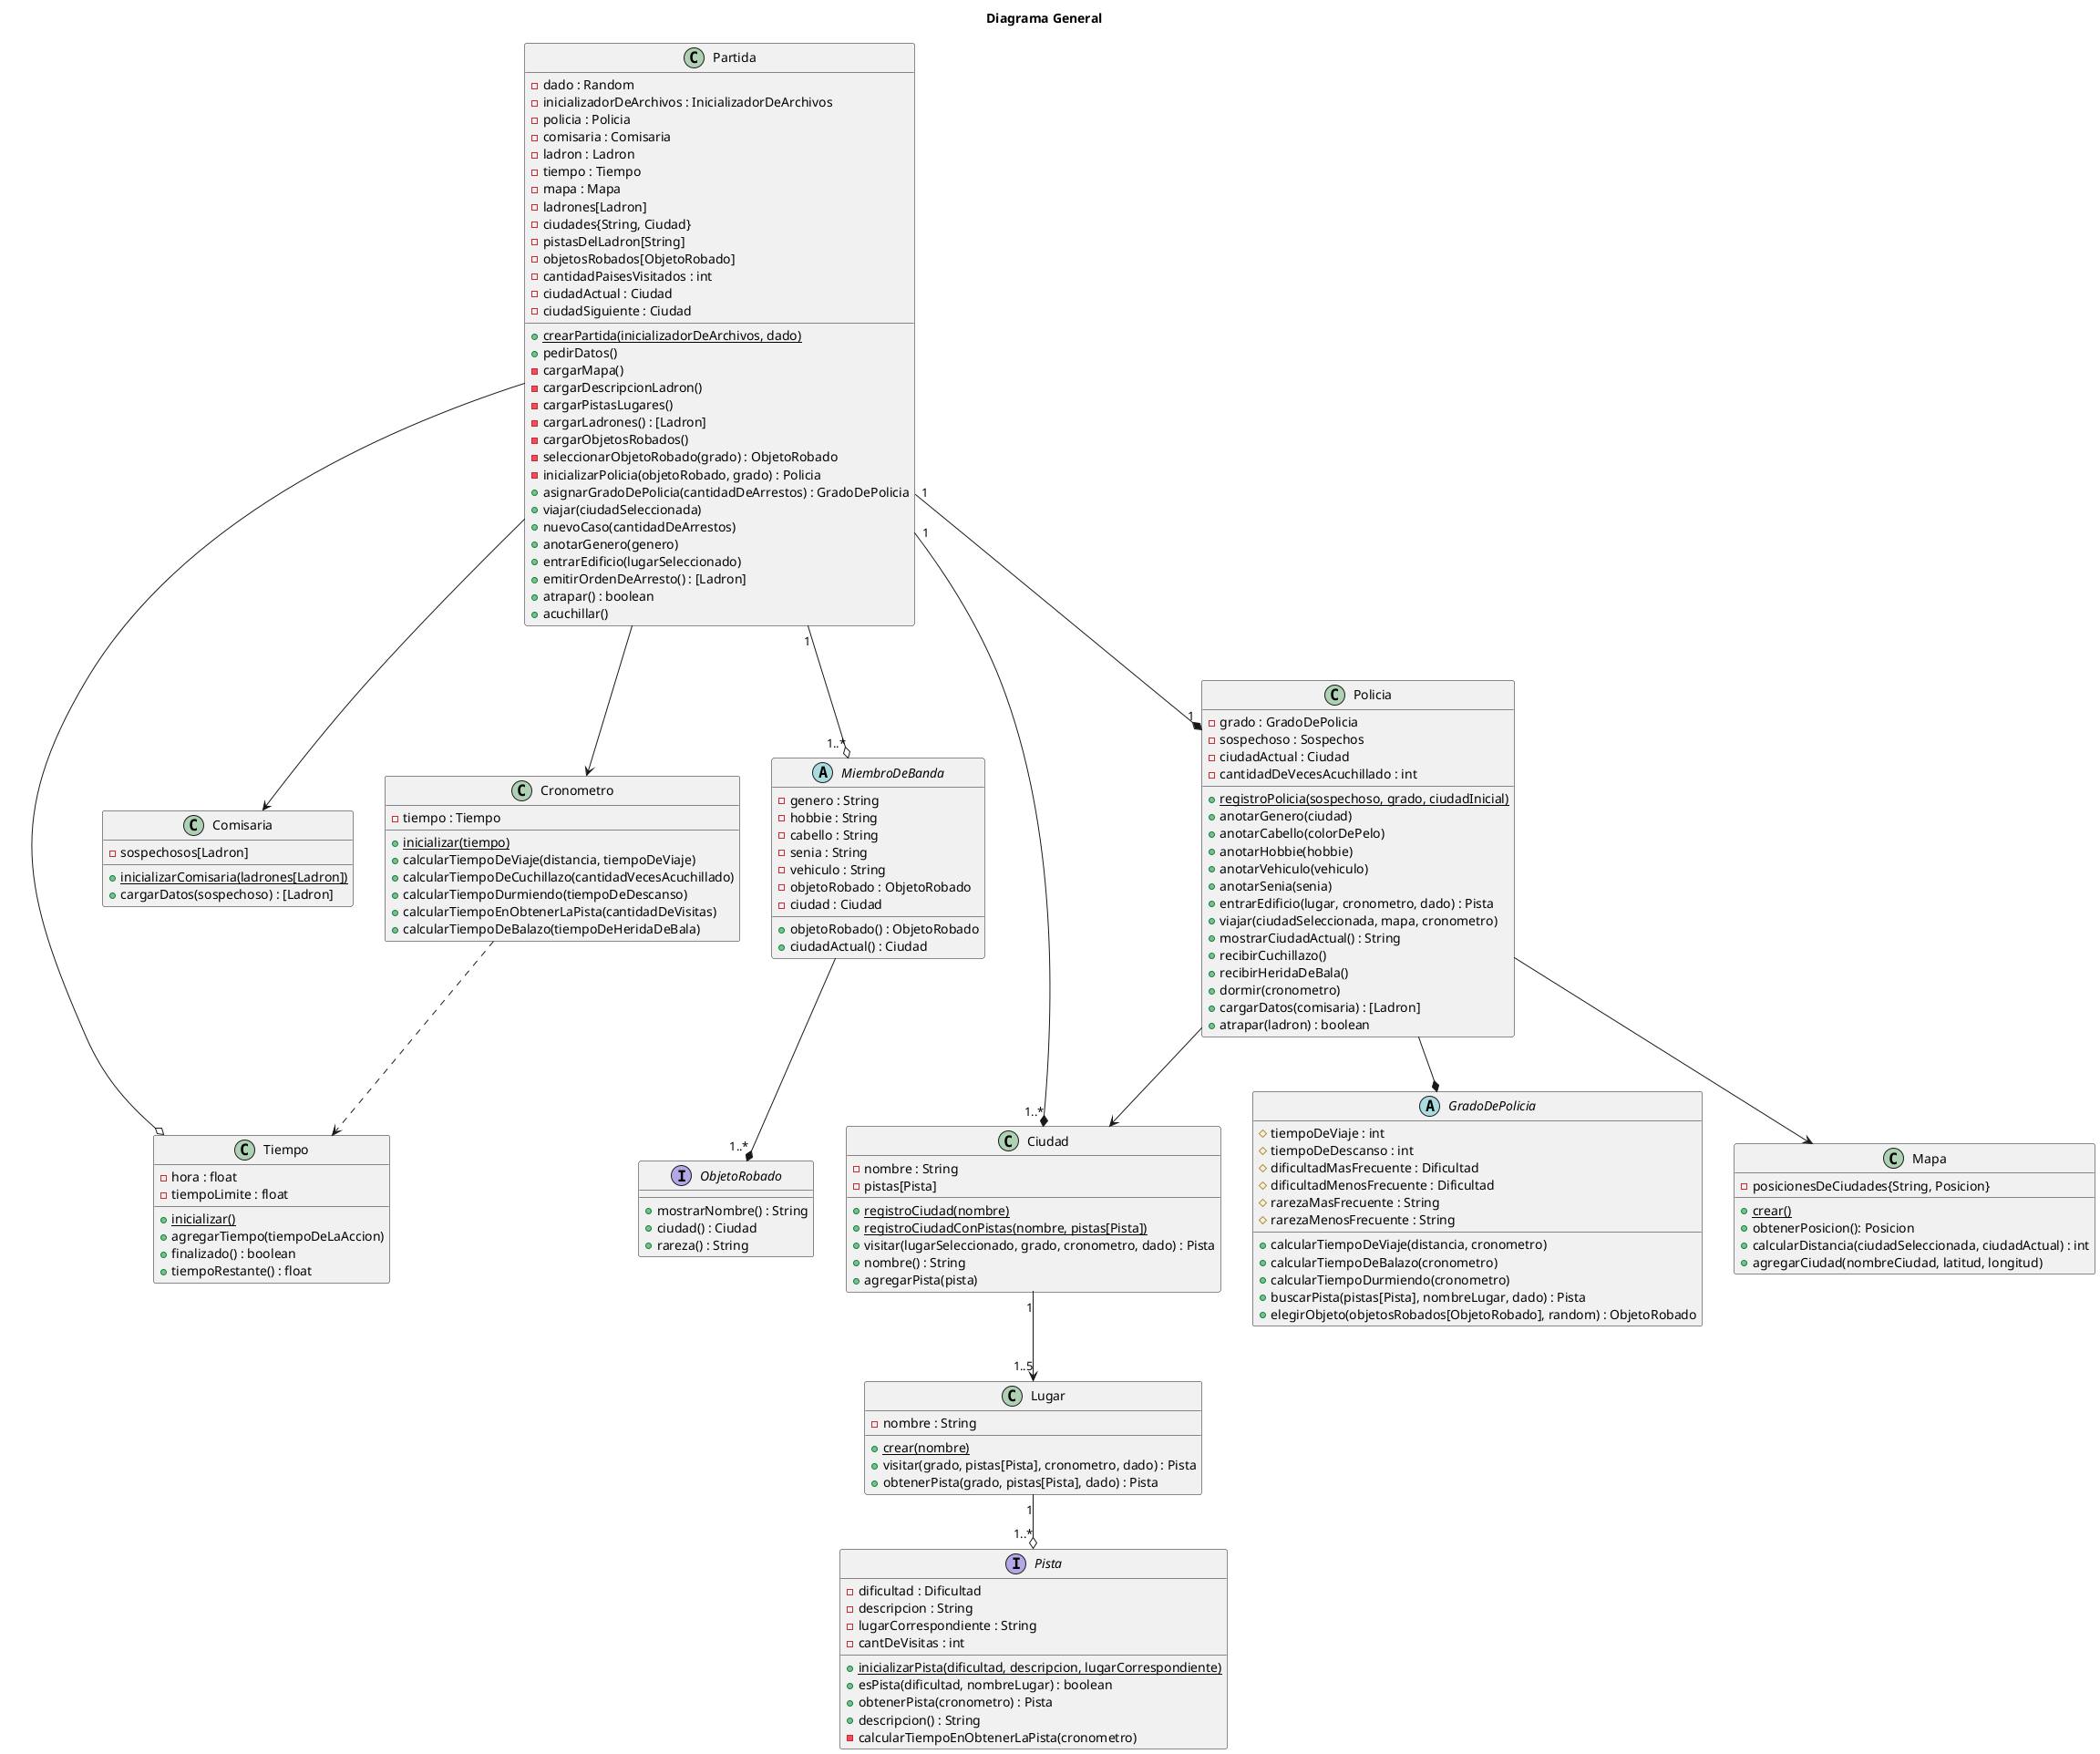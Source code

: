 @startuml
title Diagrama General


class Ciudad{
    - nombre : String
    - pistas[Pista]
    + {static} registroCiudad(nombre)
    + {static} registroCiudadConPistas(nombre, pistas[Pista])
    + visitar(lugarSeleccionado, grado, cronometro, dado) : Pista
    + nombre() : String
    + agregarPista(pista)

}

class Comisaria {
    - sospechosos[Ladron]
    + {static} inicializarComisaria(ladrones[Ladron])
    + cargarDatos(sospechoso) : [Ladron]
}

class Cronometro {
    - tiempo : Tiempo
    + {static} inicializar(tiempo)
    + calcularTiempoDeViaje(distancia, tiempoDeViaje)
    + calcularTiempoDeCuchillazo(cantidadVecesAcuchillado)
    + calcularTiempoDurmiendo(tiempoDeDescanso)
    + calcularTiempoEnObtenerLaPista(cantidadDeVisitas)
    + calcularTiempoDeBalazo(tiempoDeHeridaDeBala)
}

class Partida{
    - dado : Random
    - inicializadorDeArchivos : InicializadorDeArchivos
    - policia : Policia
    - comisaria : Comisaria
    - ladron : Ladron
    - tiempo : Tiempo
    - mapa : Mapa
    - ladrones[Ladron]
    - ciudades{String, Ciudad}
    - pistasDelLadron[String]
    - objetosRobados[ObjetoRobado]
    - cantidadPaisesVisitados : int
    - ciudadActual : Ciudad
    - ciudadSiguiente : Ciudad
    + {static} crearPartida(inicializadorDeArchivos, dado)
    + pedirDatos()
    - cargarMapa()
    - cargarDescripcionLadron()
    - cargarPistasLugares()
    - cargarLadrones() : [Ladron]
    - cargarObjetosRobados()
    - seleccionarObjetoRobado(grado) : ObjetoRobado
    - inicializarPolicia(objetoRobado, grado) : Policia
    + asignarGradoDePolicia(cantidadDeArrestos) : GradoDePolicia
    + viajar(ciudadSeleccionada)
    + nuevoCaso(cantidadDeArrestos)
    + anotarGenero(genero)
    + entrarEdificio(lugarSeleccionado)
    + emitirOrdenDeArresto() : [Ladron]
    + atrapar() : boolean
    + acuchillar()
}

abstract class MiembroDeBanda{
    - genero : String
    - hobbie : String
    - cabello : String
    - senia : String
    - vehiculo : String
    - objetoRobado : ObjetoRobado
    - ciudad : Ciudad
    + objetoRobado() : ObjetoRobado
    + ciudadActual() : Ciudad
}

/'
class Ladron{
    - sexo : String
    - hobbie : String
    - cabello : String
    - seña : String
    - vehiculo : String
    - objetoRobado : ObjetoRobado
    + {static} registro(objetoRobado, cantidadArrestos)
    + {static} registroEspecifico(cantidadArrestos, objetoRobado, sexo, hobbie, seña, vehiculo)
    + anotarGenero(genero) : String
    + acuchillar(Policia) : int
}
'/


class Policia{
    - grado : GradoDePolicia
    - sospechoso : Sospechos
    - ciudadActual : Ciudad
    - cantidadDeVecesAcuchillado : int
    + {static} registroPolicia(sospechoso, grado, ciudadInicial)
    + anotarGenero(ciudad)
    + anotarCabello(colorDePelo)
    + anotarHobbie(hobbie)
    + anotarVehiculo(vehiculo)
    + anotarSenia(senia)
    + entrarEdificio(lugar, cronometro, dado) : Pista
    + viajar(ciudadSeleccionada, mapa, cronometro)
    + mostrarCiudadActual() : String
    + recibirCuchillazo()
    + recibirHeridaDeBala()
    + dormir(cronometro)
    + cargarDatos(comisaria) : [Ladron]
    + atrapar(ladron) : boolean
}

class Mapa{
    - posicionesDeCiudades{String, Posicion}
    + {static} crear()
    + obtenerPosicion(): Posicion
    + calcularDistancia(ciudadSeleccionada, ciudadActual) : int
    + agregarCiudad(nombreCiudad, latitud, longitud)
}

abstract class GradoDePolicia{
    # tiempoDeViaje : int
    # tiempoDeDescanso : int
    # dificultadMasFrecuente : Dificultad
    # dificultadMenosFrecuente : Dificultad
    # rarezaMasFrecuente : String
    # rarezaMenosFrecuente : String
    + calcularTiempoDeViaje(distancia, cronometro)
    + calcularTiempoDeBalazo(cronometro)
    + calcularTiempoDurmiendo(cronometro)
    + buscarPista(pistas[Pista], nombreLugar, dado) : Pista
    + elegirObjeto(objetosRobados[ObjetoRobado], random) : ObjetoRobado
}

class Lugar{
    - nombre : String
    + {static} crear(nombre)
    + visitar(grado, pistas[Pista], cronometro, dado) : Pista
    + obtenerPista(grado, pistas[Pista], dado) : Pista
}

interface Pista{
    - dificultad : Dificultad
    - descripcion : String
    - lugarCorrespondiente : String
    - cantDeVisitas : int
    + {static} inicializarPista(dificultad, descripcion, lugarCorrespondiente)
    + esPista(dificultad, nombreLugar) : boolean
    + obtenerPista(cronometro) : Pista
    + descripcion() : String
    - calcularTiempoEnObtenerLaPista(cronometro)
}

interface ObjetoRobado{
	+ mostrarNombre() : String
	+ ciudad() : Ciudad
	+ rareza() : String
}

class Tiempo{
    - hora : float
    - tiempoLimite : float
    + {static} inicializar()
    + agregarTiempo(tiempoDeLaAccion)
    + finalizado() : boolean
    + tiempoRestante() : float
}


Partida "1" --o "1..*" MiembroDeBanda
Partida"1" --* "1"Policia
Partida --o Tiempo
Policia --* GradoDePolicia
Policia --> Mapa
Partida "1" --* "1..*" Ciudad
Policia --> Ciudad
Ciudad "1" --> "1..5"Lugar
Lugar "1" --o "1..*" Pista

MiembroDeBanda --* "1..*" ObjetoRobado
Partida --> Comisaria
Cronometro ..> Tiempo
Partida --> Cronometro


@enduml